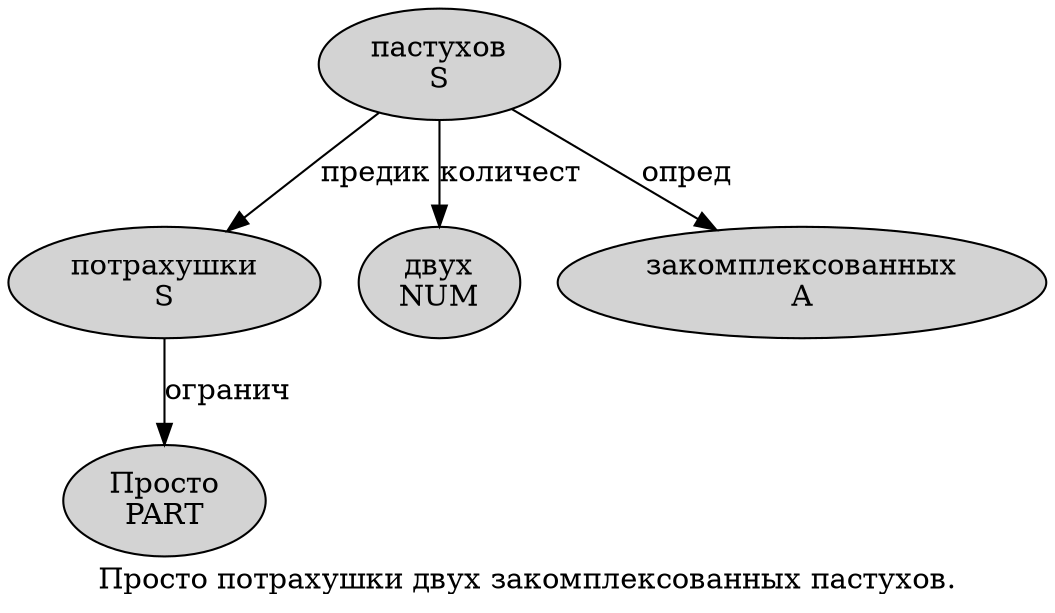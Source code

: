 digraph SENTENCE_3188 {
	graph [label="Просто потрахушки двух закомплексованных пастухов."]
	node [style=filled]
		0 [label="Просто
PART" color="" fillcolor=lightgray penwidth=1 shape=ellipse]
		1 [label="потрахушки
S" color="" fillcolor=lightgray penwidth=1 shape=ellipse]
		2 [label="двух
NUM" color="" fillcolor=lightgray penwidth=1 shape=ellipse]
		3 [label="закомплексованных
A" color="" fillcolor=lightgray penwidth=1 shape=ellipse]
		4 [label="пастухов
S" color="" fillcolor=lightgray penwidth=1 shape=ellipse]
			1 -> 0 [label="огранич"]
			4 -> 1 [label="предик"]
			4 -> 2 [label="количест"]
			4 -> 3 [label="опред"]
}